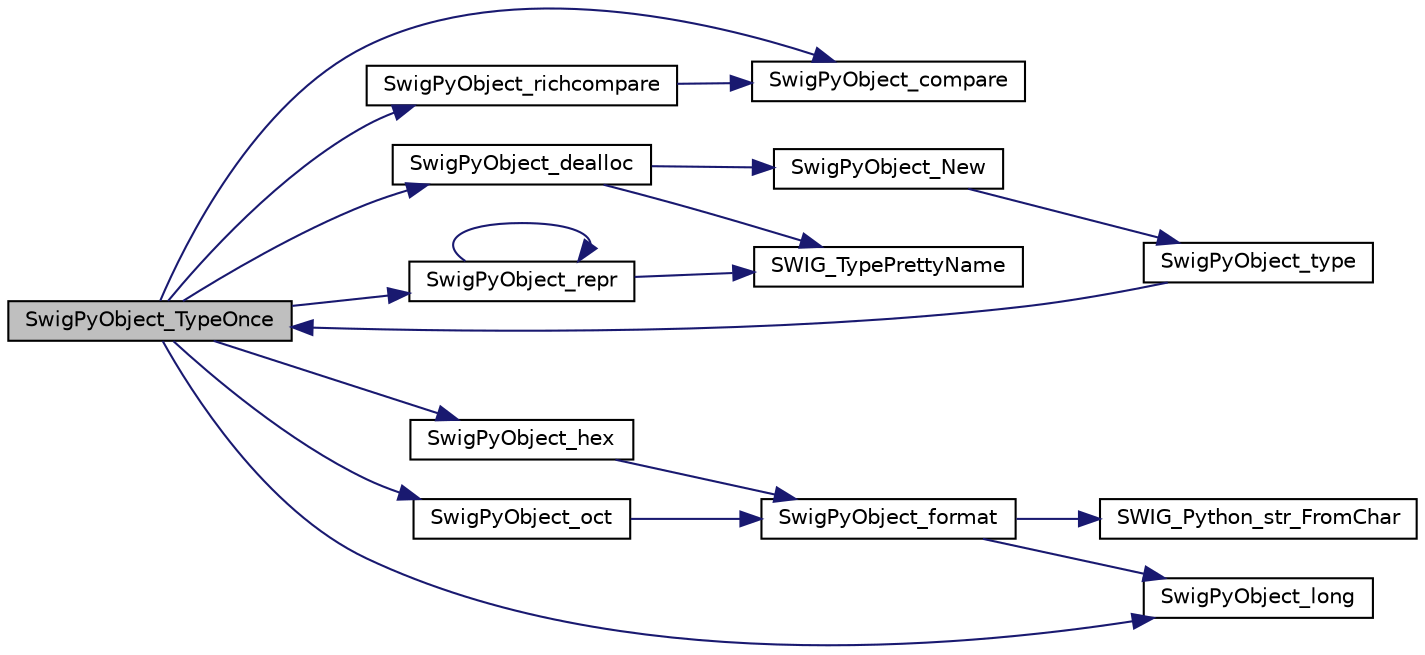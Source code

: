 digraph "SwigPyObject_TypeOnce"
{
 // LATEX_PDF_SIZE
  edge [fontname="Helvetica",fontsize="10",labelfontname="Helvetica",labelfontsize="10"];
  node [fontname="Helvetica",fontsize="10",shape=record];
  rankdir="LR";
  Node1 [label="SwigPyObject_TypeOnce",height=0.2,width=0.4,color="black", fillcolor="grey75", style="filled", fontcolor="black",tooltip=" "];
  Node1 -> Node2 [color="midnightblue",fontsize="10",style="solid",fontname="Helvetica"];
  Node2 [label="SwigPyObject_compare",height=0.2,width=0.4,color="black", fillcolor="white", style="filled",URL="$de/d48/swig__runtime_8h.html#a72434475ffb4b712774fb65344cf0292",tooltip=" "];
  Node1 -> Node3 [color="midnightblue",fontsize="10",style="solid",fontname="Helvetica"];
  Node3 [label="SwigPyObject_dealloc",height=0.2,width=0.4,color="black", fillcolor="white", style="filled",URL="$de/d48/swig__runtime_8h.html#a31a09386e839d2080e2f56602c011263",tooltip=" "];
  Node3 -> Node4 [color="midnightblue",fontsize="10",style="solid",fontname="Helvetica"];
  Node4 [label="SWIG_TypePrettyName",height=0.2,width=0.4,color="black", fillcolor="white", style="filled",URL="$de/d48/swig__runtime_8h.html#ac06a9c6823be7d83dd9ea7b9d9a1b5ea",tooltip=" "];
  Node3 -> Node5 [color="midnightblue",fontsize="10",style="solid",fontname="Helvetica"];
  Node5 [label="SwigPyObject_New",height=0.2,width=0.4,color="black", fillcolor="white", style="filled",URL="$de/d48/swig__runtime_8h.html#adaf049b6445afcfd0890cabe0d5539d4",tooltip=" "];
  Node5 -> Node6 [color="midnightblue",fontsize="10",style="solid",fontname="Helvetica"];
  Node6 [label="SwigPyObject_type",height=0.2,width=0.4,color="black", fillcolor="white", style="filled",URL="$de/d48/swig__runtime_8h.html#ae8dc28636254904148bf0ecbaa84559d",tooltip=" "];
  Node6 -> Node1 [color="midnightblue",fontsize="10",style="solid",fontname="Helvetica"];
  Node1 -> Node7 [color="midnightblue",fontsize="10",style="solid",fontname="Helvetica"];
  Node7 [label="SwigPyObject_hex",height=0.2,width=0.4,color="black", fillcolor="white", style="filled",URL="$de/d48/swig__runtime_8h.html#a2f84a1f8f23c3799674771805cc21231",tooltip=" "];
  Node7 -> Node8 [color="midnightblue",fontsize="10",style="solid",fontname="Helvetica"];
  Node8 [label="SwigPyObject_format",height=0.2,width=0.4,color="black", fillcolor="white", style="filled",URL="$de/d48/swig__runtime_8h.html#aae6ca01869202c83b1a0e94c89e99531",tooltip=" "];
  Node8 -> Node9 [color="midnightblue",fontsize="10",style="solid",fontname="Helvetica"];
  Node9 [label="SWIG_Python_str_FromChar",height=0.2,width=0.4,color="black", fillcolor="white", style="filled",URL="$de/d48/swig__runtime_8h.html#ada53ff51e4581c1caf6bf62482216fb4",tooltip=" "];
  Node8 -> Node10 [color="midnightblue",fontsize="10",style="solid",fontname="Helvetica"];
  Node10 [label="SwigPyObject_long",height=0.2,width=0.4,color="black", fillcolor="white", style="filled",URL="$de/d48/swig__runtime_8h.html#a55e9ff6b9b15052b9d0eff8cab0823c9",tooltip=" "];
  Node1 -> Node10 [color="midnightblue",fontsize="10",style="solid",fontname="Helvetica"];
  Node1 -> Node11 [color="midnightblue",fontsize="10",style="solid",fontname="Helvetica"];
  Node11 [label="SwigPyObject_oct",height=0.2,width=0.4,color="black", fillcolor="white", style="filled",URL="$de/d48/swig__runtime_8h.html#af46a9a17b9d632d0a73132eeb0ce1339",tooltip=" "];
  Node11 -> Node8 [color="midnightblue",fontsize="10",style="solid",fontname="Helvetica"];
  Node1 -> Node12 [color="midnightblue",fontsize="10",style="solid",fontname="Helvetica"];
  Node12 [label="SwigPyObject_repr",height=0.2,width=0.4,color="black", fillcolor="white", style="filled",URL="$de/d48/swig__runtime_8h.html#ac8e963c137ae03e03269ebd3c491778b",tooltip=" "];
  Node12 -> Node4 [color="midnightblue",fontsize="10",style="solid",fontname="Helvetica"];
  Node12 -> Node12 [color="midnightblue",fontsize="10",style="solid",fontname="Helvetica"];
  Node1 -> Node13 [color="midnightblue",fontsize="10",style="solid",fontname="Helvetica"];
  Node13 [label="SwigPyObject_richcompare",height=0.2,width=0.4,color="black", fillcolor="white", style="filled",URL="$de/d48/swig__runtime_8h.html#a35882b857793d03a7fb142385b6b5389",tooltip=" "];
  Node13 -> Node2 [color="midnightblue",fontsize="10",style="solid",fontname="Helvetica"];
}
